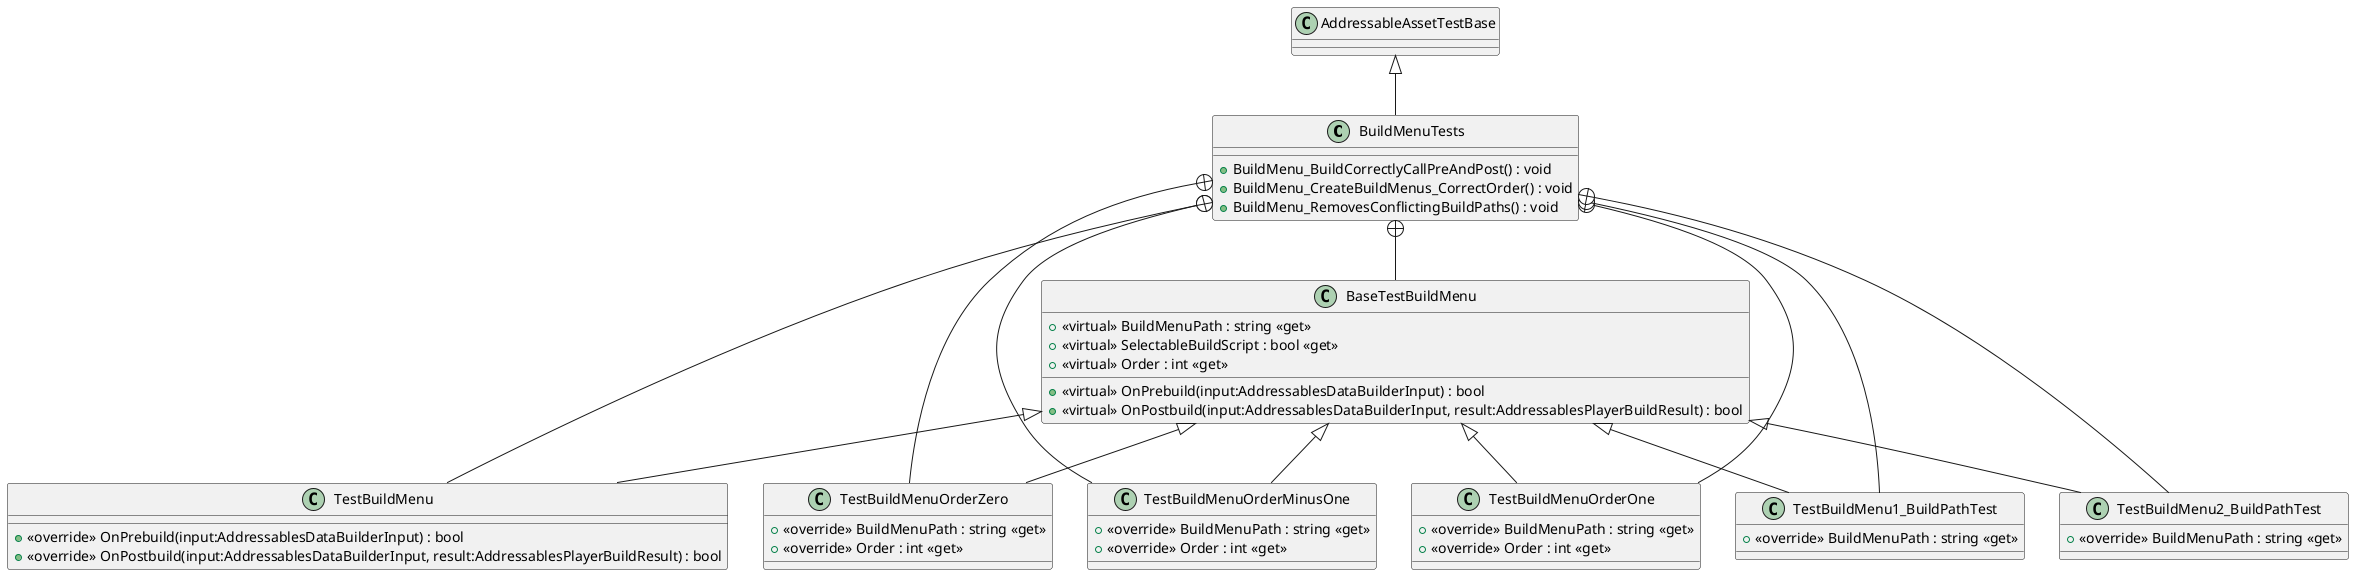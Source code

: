 @startuml
class BuildMenuTests {
    + BuildMenu_BuildCorrectlyCallPreAndPost() : void
    + BuildMenu_CreateBuildMenus_CorrectOrder() : void
    + BuildMenu_RemovesConflictingBuildPaths() : void
}
class BaseTestBuildMenu {
    + <<virtual>> BuildMenuPath : string <<get>>
    + <<virtual>> SelectableBuildScript : bool <<get>>
    + <<virtual>> Order : int <<get>>
    + <<virtual>> OnPrebuild(input:AddressablesDataBuilderInput) : bool
    + <<virtual>> OnPostbuild(input:AddressablesDataBuilderInput, result:AddressablesPlayerBuildResult) : bool
}
class TestBuildMenu {
    + <<override>> OnPrebuild(input:AddressablesDataBuilderInput) : bool
    + <<override>> OnPostbuild(input:AddressablesDataBuilderInput, result:AddressablesPlayerBuildResult) : bool
}
class TestBuildMenuOrderZero {
    + <<override>> BuildMenuPath : string <<get>>
    + <<override>> Order : int <<get>>
}
class TestBuildMenuOrderMinusOne {
    + <<override>> BuildMenuPath : string <<get>>
    + <<override>> Order : int <<get>>
}
class TestBuildMenuOrderOne {
    + <<override>> BuildMenuPath : string <<get>>
    + <<override>> Order : int <<get>>
}
class TestBuildMenu1_BuildPathTest {
    + <<override>> BuildMenuPath : string <<get>>
}
class TestBuildMenu2_BuildPathTest {
    + <<override>> BuildMenuPath : string <<get>>
}
AddressableAssetTestBase <|-- BuildMenuTests
BuildMenuTests +-- BaseTestBuildMenu
BuildMenuTests +-- TestBuildMenu
BaseTestBuildMenu <|-- TestBuildMenu
BuildMenuTests +-- TestBuildMenuOrderZero
BaseTestBuildMenu <|-- TestBuildMenuOrderZero
BuildMenuTests +-- TestBuildMenuOrderMinusOne
BaseTestBuildMenu <|-- TestBuildMenuOrderMinusOne
BuildMenuTests +-- TestBuildMenuOrderOne
BaseTestBuildMenu <|-- TestBuildMenuOrderOne
BuildMenuTests +-- TestBuildMenu1_BuildPathTest
BaseTestBuildMenu <|-- TestBuildMenu1_BuildPathTest
BuildMenuTests +-- TestBuildMenu2_BuildPathTest
BaseTestBuildMenu <|-- TestBuildMenu2_BuildPathTest
@enduml
